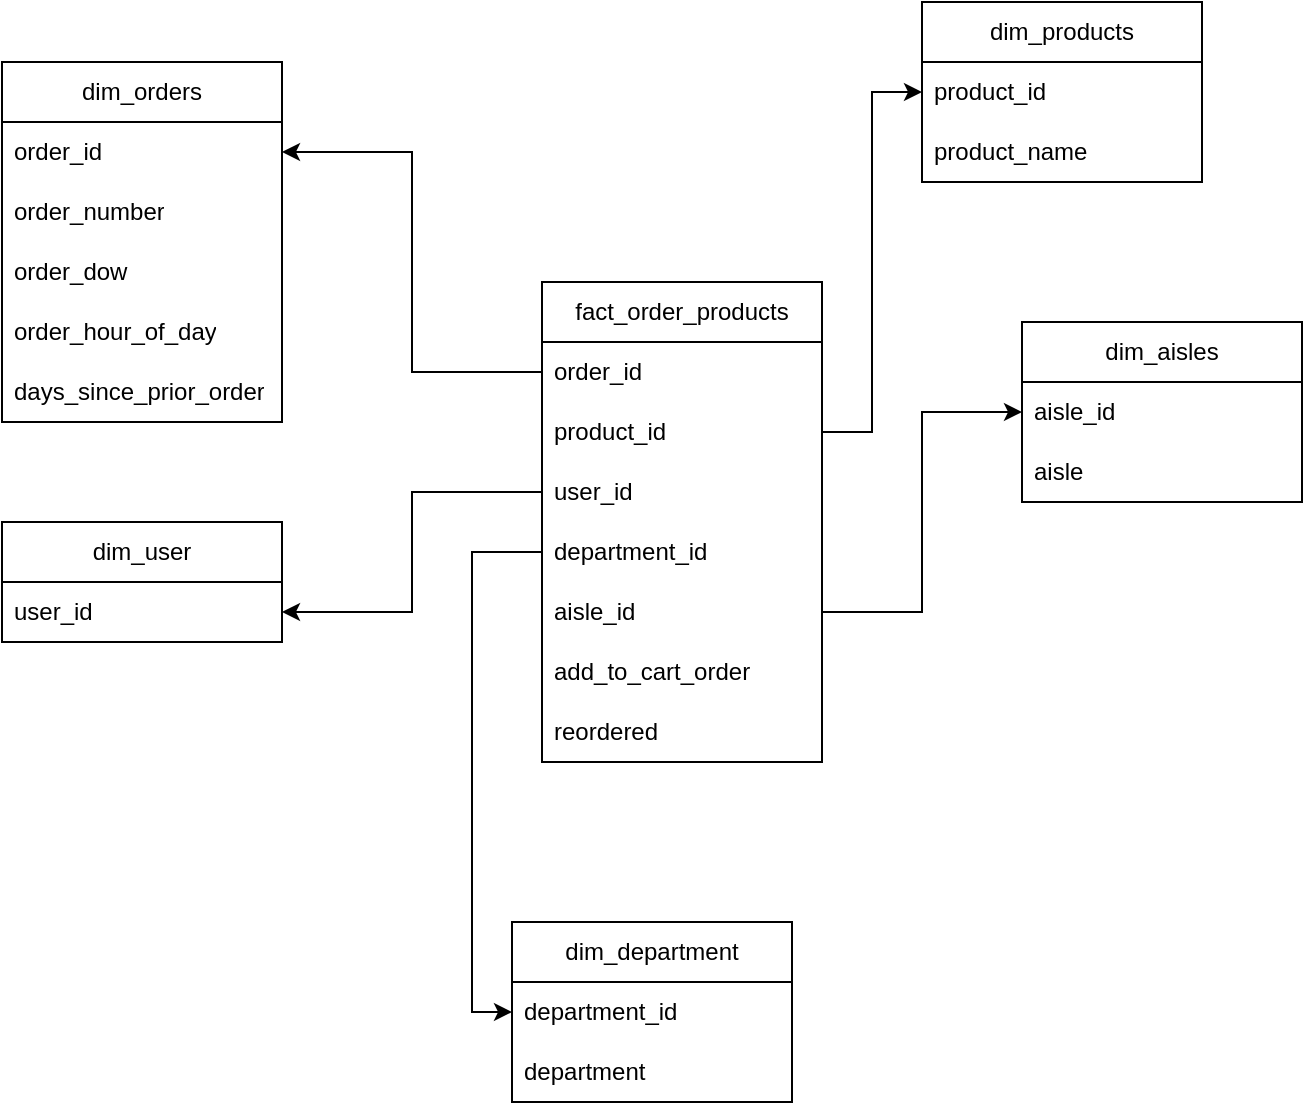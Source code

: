 <mxfile version="27.1.5">
  <diagram id="R2lEEEUBdFMjLlhIrx00" name="Page-1">
    <mxGraphModel dx="1042" dy="614" grid="1" gridSize="10" guides="1" tooltips="1" connect="1" arrows="1" fold="1" page="1" pageScale="1" pageWidth="850" pageHeight="1100" math="0" shadow="0" extFonts="Permanent Marker^https://fonts.googleapis.com/css?family=Permanent+Marker">
      <root>
        <mxCell id="0" />
        <mxCell id="1" parent="0" />
        <mxCell id="hvjR6APYnUg8-mqKf2tP-1" value="dim_user" style="swimlane;fontStyle=0;childLayout=stackLayout;horizontal=1;startSize=30;horizontalStack=0;resizeParent=1;resizeParentMax=0;resizeLast=0;collapsible=1;marginBottom=0;whiteSpace=wrap;html=1;" vertex="1" parent="1">
          <mxGeometry x="100" y="350" width="140" height="60" as="geometry" />
        </mxCell>
        <mxCell id="hvjR6APYnUg8-mqKf2tP-2" value="user_id" style="text;strokeColor=none;fillColor=none;align=left;verticalAlign=middle;spacingLeft=4;spacingRight=4;overflow=hidden;points=[[0,0.5],[1,0.5]];portConstraint=eastwest;rotatable=0;whiteSpace=wrap;html=1;" vertex="1" parent="hvjR6APYnUg8-mqKf2tP-1">
          <mxGeometry y="30" width="140" height="30" as="geometry" />
        </mxCell>
        <mxCell id="hvjR6APYnUg8-mqKf2tP-5" value="dim_orders" style="swimlane;fontStyle=0;childLayout=stackLayout;horizontal=1;startSize=30;horizontalStack=0;resizeParent=1;resizeParentMax=0;resizeLast=0;collapsible=1;marginBottom=0;whiteSpace=wrap;html=1;" vertex="1" parent="1">
          <mxGeometry x="100" y="120" width="140" height="180" as="geometry" />
        </mxCell>
        <mxCell id="hvjR6APYnUg8-mqKf2tP-6" value="order_id" style="text;strokeColor=none;fillColor=none;align=left;verticalAlign=middle;spacingLeft=4;spacingRight=4;overflow=hidden;points=[[0,0.5],[1,0.5]];portConstraint=eastwest;rotatable=0;whiteSpace=wrap;html=1;" vertex="1" parent="hvjR6APYnUg8-mqKf2tP-5">
          <mxGeometry y="30" width="140" height="30" as="geometry" />
        </mxCell>
        <mxCell id="hvjR6APYnUg8-mqKf2tP-7" value="order_number" style="text;strokeColor=none;fillColor=none;align=left;verticalAlign=middle;spacingLeft=4;spacingRight=4;overflow=hidden;points=[[0,0.5],[1,0.5]];portConstraint=eastwest;rotatable=0;whiteSpace=wrap;html=1;" vertex="1" parent="hvjR6APYnUg8-mqKf2tP-5">
          <mxGeometry y="60" width="140" height="30" as="geometry" />
        </mxCell>
        <mxCell id="hvjR6APYnUg8-mqKf2tP-8" value="order_dow" style="text;strokeColor=none;fillColor=none;align=left;verticalAlign=middle;spacingLeft=4;spacingRight=4;overflow=hidden;points=[[0,0.5],[1,0.5]];portConstraint=eastwest;rotatable=0;whiteSpace=wrap;html=1;" vertex="1" parent="hvjR6APYnUg8-mqKf2tP-5">
          <mxGeometry y="90" width="140" height="30" as="geometry" />
        </mxCell>
        <mxCell id="hvjR6APYnUg8-mqKf2tP-19" value="order_hour_of_day" style="text;strokeColor=none;fillColor=none;align=left;verticalAlign=middle;spacingLeft=4;spacingRight=4;overflow=hidden;points=[[0,0.5],[1,0.5]];portConstraint=eastwest;rotatable=0;whiteSpace=wrap;html=1;" vertex="1" parent="hvjR6APYnUg8-mqKf2tP-5">
          <mxGeometry y="120" width="140" height="30" as="geometry" />
        </mxCell>
        <mxCell id="hvjR6APYnUg8-mqKf2tP-20" value="days_since_prior_order" style="text;strokeColor=none;fillColor=none;align=left;verticalAlign=middle;spacingLeft=4;spacingRight=4;overflow=hidden;points=[[0,0.5],[1,0.5]];portConstraint=eastwest;rotatable=0;whiteSpace=wrap;html=1;" vertex="1" parent="hvjR6APYnUg8-mqKf2tP-5">
          <mxGeometry y="150" width="140" height="30" as="geometry" />
        </mxCell>
        <mxCell id="hvjR6APYnUg8-mqKf2tP-9" value="dim_products" style="swimlane;fontStyle=0;childLayout=stackLayout;horizontal=1;startSize=30;horizontalStack=0;resizeParent=1;resizeParentMax=0;resizeLast=0;collapsible=1;marginBottom=0;whiteSpace=wrap;html=1;" vertex="1" parent="1">
          <mxGeometry x="560" y="90" width="140" height="90" as="geometry" />
        </mxCell>
        <mxCell id="hvjR6APYnUg8-mqKf2tP-10" value="product_id" style="text;strokeColor=none;fillColor=none;align=left;verticalAlign=middle;spacingLeft=4;spacingRight=4;overflow=hidden;points=[[0,0.5],[1,0.5]];portConstraint=eastwest;rotatable=0;whiteSpace=wrap;html=1;" vertex="1" parent="hvjR6APYnUg8-mqKf2tP-9">
          <mxGeometry y="30" width="140" height="30" as="geometry" />
        </mxCell>
        <mxCell id="hvjR6APYnUg8-mqKf2tP-11" value="product_name" style="text;strokeColor=none;fillColor=none;align=left;verticalAlign=middle;spacingLeft=4;spacingRight=4;overflow=hidden;points=[[0,0.5],[1,0.5]];portConstraint=eastwest;rotatable=0;whiteSpace=wrap;html=1;" vertex="1" parent="hvjR6APYnUg8-mqKf2tP-9">
          <mxGeometry y="60" width="140" height="30" as="geometry" />
        </mxCell>
        <mxCell id="hvjR6APYnUg8-mqKf2tP-12" value="dim_aisles" style="swimlane;fontStyle=0;childLayout=stackLayout;horizontal=1;startSize=30;horizontalStack=0;resizeParent=1;resizeParentMax=0;resizeLast=0;collapsible=1;marginBottom=0;whiteSpace=wrap;html=1;" vertex="1" parent="1">
          <mxGeometry x="610" y="250" width="140" height="90" as="geometry" />
        </mxCell>
        <mxCell id="hvjR6APYnUg8-mqKf2tP-13" value="aisle_id" style="text;strokeColor=none;fillColor=none;align=left;verticalAlign=middle;spacingLeft=4;spacingRight=4;overflow=hidden;points=[[0,0.5],[1,0.5]];portConstraint=eastwest;rotatable=0;whiteSpace=wrap;html=1;" vertex="1" parent="hvjR6APYnUg8-mqKf2tP-12">
          <mxGeometry y="30" width="140" height="30" as="geometry" />
        </mxCell>
        <mxCell id="hvjR6APYnUg8-mqKf2tP-14" value="aisle" style="text;strokeColor=none;fillColor=none;align=left;verticalAlign=middle;spacingLeft=4;spacingRight=4;overflow=hidden;points=[[0,0.5],[1,0.5]];portConstraint=eastwest;rotatable=0;whiteSpace=wrap;html=1;" vertex="1" parent="hvjR6APYnUg8-mqKf2tP-12">
          <mxGeometry y="60" width="140" height="30" as="geometry" />
        </mxCell>
        <mxCell id="hvjR6APYnUg8-mqKf2tP-15" value="dim_department" style="swimlane;fontStyle=0;childLayout=stackLayout;horizontal=1;startSize=30;horizontalStack=0;resizeParent=1;resizeParentMax=0;resizeLast=0;collapsible=1;marginBottom=0;whiteSpace=wrap;html=1;" vertex="1" parent="1">
          <mxGeometry x="355" y="550" width="140" height="90" as="geometry" />
        </mxCell>
        <mxCell id="hvjR6APYnUg8-mqKf2tP-16" value="department_id" style="text;strokeColor=none;fillColor=none;align=left;verticalAlign=middle;spacingLeft=4;spacingRight=4;overflow=hidden;points=[[0,0.5],[1,0.5]];portConstraint=eastwest;rotatable=0;whiteSpace=wrap;html=1;" vertex="1" parent="hvjR6APYnUg8-mqKf2tP-15">
          <mxGeometry y="30" width="140" height="30" as="geometry" />
        </mxCell>
        <mxCell id="hvjR6APYnUg8-mqKf2tP-17" value="department&amp;nbsp;" style="text;strokeColor=none;fillColor=none;align=left;verticalAlign=middle;spacingLeft=4;spacingRight=4;overflow=hidden;points=[[0,0.5],[1,0.5]];portConstraint=eastwest;rotatable=0;whiteSpace=wrap;html=1;" vertex="1" parent="hvjR6APYnUg8-mqKf2tP-15">
          <mxGeometry y="60" width="140" height="30" as="geometry" />
        </mxCell>
        <mxCell id="hvjR6APYnUg8-mqKf2tP-21" value="fact_order_products" style="swimlane;fontStyle=0;childLayout=stackLayout;horizontal=1;startSize=30;horizontalStack=0;resizeParent=1;resizeParentMax=0;resizeLast=0;collapsible=1;marginBottom=0;whiteSpace=wrap;html=1;" vertex="1" parent="1">
          <mxGeometry x="370" y="230" width="140" height="240" as="geometry" />
        </mxCell>
        <mxCell id="hvjR6APYnUg8-mqKf2tP-22" value="order_id" style="text;strokeColor=none;fillColor=none;align=left;verticalAlign=middle;spacingLeft=4;spacingRight=4;overflow=hidden;points=[[0,0.5],[1,0.5]];portConstraint=eastwest;rotatable=0;whiteSpace=wrap;html=1;" vertex="1" parent="hvjR6APYnUg8-mqKf2tP-21">
          <mxGeometry y="30" width="140" height="30" as="geometry" />
        </mxCell>
        <mxCell id="hvjR6APYnUg8-mqKf2tP-23" value="product_id" style="text;strokeColor=none;fillColor=none;align=left;verticalAlign=middle;spacingLeft=4;spacingRight=4;overflow=hidden;points=[[0,0.5],[1,0.5]];portConstraint=eastwest;rotatable=0;whiteSpace=wrap;html=1;" vertex="1" parent="hvjR6APYnUg8-mqKf2tP-21">
          <mxGeometry y="60" width="140" height="30" as="geometry" />
        </mxCell>
        <mxCell id="hvjR6APYnUg8-mqKf2tP-24" value="user_id" style="text;strokeColor=none;fillColor=none;align=left;verticalAlign=middle;spacingLeft=4;spacingRight=4;overflow=hidden;points=[[0,0.5],[1,0.5]];portConstraint=eastwest;rotatable=0;whiteSpace=wrap;html=1;" vertex="1" parent="hvjR6APYnUg8-mqKf2tP-21">
          <mxGeometry y="90" width="140" height="30" as="geometry" />
        </mxCell>
        <mxCell id="hvjR6APYnUg8-mqKf2tP-25" value="department_id" style="text;strokeColor=none;fillColor=none;align=left;verticalAlign=middle;spacingLeft=4;spacingRight=4;overflow=hidden;points=[[0,0.5],[1,0.5]];portConstraint=eastwest;rotatable=0;whiteSpace=wrap;html=1;" vertex="1" parent="hvjR6APYnUg8-mqKf2tP-21">
          <mxGeometry y="120" width="140" height="30" as="geometry" />
        </mxCell>
        <mxCell id="hvjR6APYnUg8-mqKf2tP-26" value="aisle_id" style="text;strokeColor=none;fillColor=none;align=left;verticalAlign=middle;spacingLeft=4;spacingRight=4;overflow=hidden;points=[[0,0.5],[1,0.5]];portConstraint=eastwest;rotatable=0;whiteSpace=wrap;html=1;" vertex="1" parent="hvjR6APYnUg8-mqKf2tP-21">
          <mxGeometry y="150" width="140" height="30" as="geometry" />
        </mxCell>
        <mxCell id="hvjR6APYnUg8-mqKf2tP-27" value="add_to_cart_order" style="text;strokeColor=none;fillColor=none;align=left;verticalAlign=middle;spacingLeft=4;spacingRight=4;overflow=hidden;points=[[0,0.5],[1,0.5]];portConstraint=eastwest;rotatable=0;whiteSpace=wrap;html=1;" vertex="1" parent="hvjR6APYnUg8-mqKf2tP-21">
          <mxGeometry y="180" width="140" height="30" as="geometry" />
        </mxCell>
        <mxCell id="hvjR6APYnUg8-mqKf2tP-28" value="reordered" style="text;strokeColor=none;fillColor=none;align=left;verticalAlign=middle;spacingLeft=4;spacingRight=4;overflow=hidden;points=[[0,0.5],[1,0.5]];portConstraint=eastwest;rotatable=0;whiteSpace=wrap;html=1;" vertex="1" parent="hvjR6APYnUg8-mqKf2tP-21">
          <mxGeometry y="210" width="140" height="30" as="geometry" />
        </mxCell>
        <mxCell id="hvjR6APYnUg8-mqKf2tP-30" style="edgeStyle=orthogonalEdgeStyle;rounded=0;orthogonalLoop=1;jettySize=auto;html=1;exitX=0;exitY=0.5;exitDx=0;exitDy=0;entryX=1;entryY=0.5;entryDx=0;entryDy=0;" edge="1" parent="1" source="hvjR6APYnUg8-mqKf2tP-22" target="hvjR6APYnUg8-mqKf2tP-6">
          <mxGeometry relative="1" as="geometry" />
        </mxCell>
        <mxCell id="hvjR6APYnUg8-mqKf2tP-31" style="edgeStyle=orthogonalEdgeStyle;rounded=0;orthogonalLoop=1;jettySize=auto;html=1;exitX=0;exitY=0.5;exitDx=0;exitDy=0;entryX=0;entryY=0.5;entryDx=0;entryDy=0;" edge="1" parent="1" source="hvjR6APYnUg8-mqKf2tP-25" target="hvjR6APYnUg8-mqKf2tP-16">
          <mxGeometry relative="1" as="geometry" />
        </mxCell>
        <mxCell id="hvjR6APYnUg8-mqKf2tP-32" style="edgeStyle=orthogonalEdgeStyle;rounded=0;orthogonalLoop=1;jettySize=auto;html=1;exitX=1;exitY=0.5;exitDx=0;exitDy=0;entryX=0;entryY=0.5;entryDx=0;entryDy=0;" edge="1" parent="1" source="hvjR6APYnUg8-mqKf2tP-23" target="hvjR6APYnUg8-mqKf2tP-9">
          <mxGeometry relative="1" as="geometry" />
        </mxCell>
        <mxCell id="hvjR6APYnUg8-mqKf2tP-33" style="edgeStyle=orthogonalEdgeStyle;rounded=0;orthogonalLoop=1;jettySize=auto;html=1;exitX=0;exitY=0.5;exitDx=0;exitDy=0;entryX=1;entryY=0.75;entryDx=0;entryDy=0;" edge="1" parent="1" source="hvjR6APYnUg8-mqKf2tP-24" target="hvjR6APYnUg8-mqKf2tP-1">
          <mxGeometry relative="1" as="geometry" />
        </mxCell>
        <mxCell id="hvjR6APYnUg8-mqKf2tP-34" style="edgeStyle=orthogonalEdgeStyle;rounded=0;orthogonalLoop=1;jettySize=auto;html=1;exitX=1;exitY=0.5;exitDx=0;exitDy=0;entryX=0;entryY=0.5;entryDx=0;entryDy=0;" edge="1" parent="1" source="hvjR6APYnUg8-mqKf2tP-26" target="hvjR6APYnUg8-mqKf2tP-13">
          <mxGeometry relative="1" as="geometry" />
        </mxCell>
      </root>
    </mxGraphModel>
  </diagram>
</mxfile>
